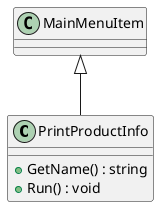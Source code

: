 @startuml
class PrintProductInfo {
    + GetName() : string
    + Run() : void
}
MainMenuItem <|-- PrintProductInfo
@enduml
